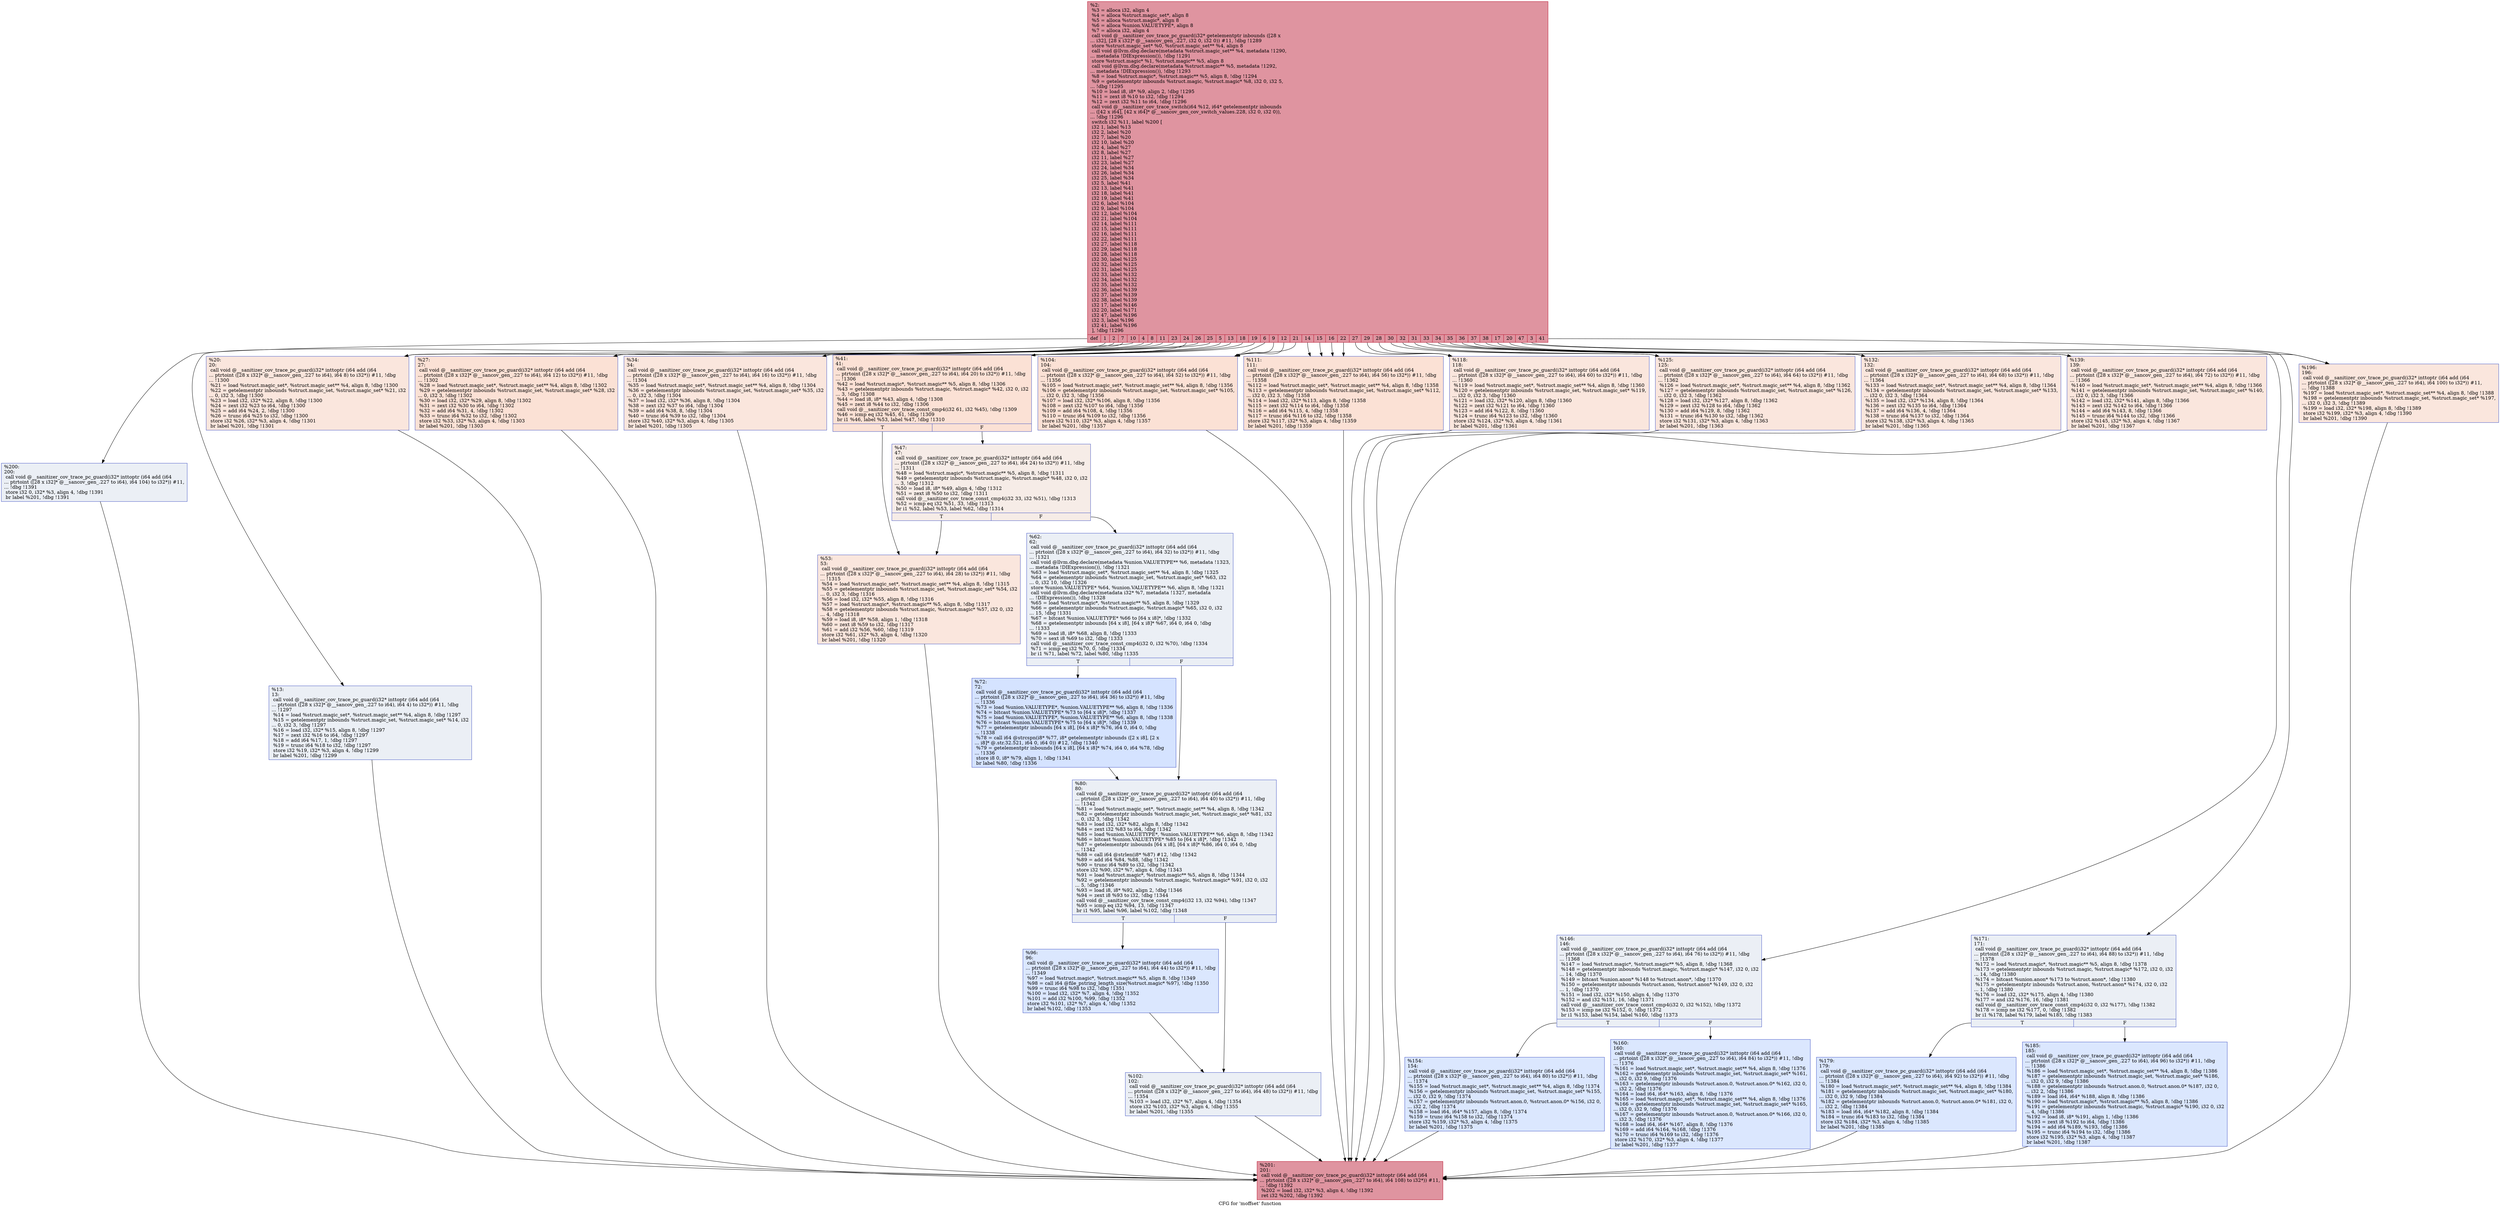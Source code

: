digraph "CFG for 'moffset' function" {
	label="CFG for 'moffset' function";

	Node0x555555a2ff00 [shape=record,color="#b70d28ff", style=filled, fillcolor="#b70d2870",label="{%2:\l  %3 = alloca i32, align 4\l  %4 = alloca %struct.magic_set*, align 8\l  %5 = alloca %struct.magic*, align 8\l  %6 = alloca %union.VALUETYPE*, align 8\l  %7 = alloca i32, align 4\l  call void @__sanitizer_cov_trace_pc_guard(i32* getelementptr inbounds ([28 x\l... i32], [28 x i32]* @__sancov_gen_.227, i32 0, i32 0)) #11, !dbg !1289\l  store %struct.magic_set* %0, %struct.magic_set** %4, align 8\l  call void @llvm.dbg.declare(metadata %struct.magic_set** %4, metadata !1290,\l... metadata !DIExpression()), !dbg !1291\l  store %struct.magic* %1, %struct.magic** %5, align 8\l  call void @llvm.dbg.declare(metadata %struct.magic** %5, metadata !1292,\l... metadata !DIExpression()), !dbg !1293\l  %8 = load %struct.magic*, %struct.magic** %5, align 8, !dbg !1294\l  %9 = getelementptr inbounds %struct.magic, %struct.magic* %8, i32 0, i32 5,\l... !dbg !1295\l  %10 = load i8, i8* %9, align 2, !dbg !1295\l  %11 = zext i8 %10 to i32, !dbg !1294\l  %12 = zext i32 %11 to i64, !dbg !1296\l  call void @__sanitizer_cov_trace_switch(i64 %12, i64* getelementptr inbounds\l... ([42 x i64], [42 x i64]* @__sancov_gen_cov_switch_values.228, i32 0, i32 0)),\l... !dbg !1296\l  switch i32 %11, label %200 [\l    i32 1, label %13\l    i32 2, label %20\l    i32 7, label %20\l    i32 10, label %20\l    i32 4, label %27\l    i32 8, label %27\l    i32 11, label %27\l    i32 23, label %27\l    i32 24, label %34\l    i32 26, label %34\l    i32 25, label %34\l    i32 5, label %41\l    i32 13, label %41\l    i32 18, label %41\l    i32 19, label %41\l    i32 6, label %104\l    i32 9, label %104\l    i32 12, label %104\l    i32 21, label %104\l    i32 14, label %111\l    i32 15, label %111\l    i32 16, label %111\l    i32 22, label %111\l    i32 27, label %118\l    i32 29, label %118\l    i32 28, label %118\l    i32 30, label %125\l    i32 32, label %125\l    i32 31, label %125\l    i32 33, label %132\l    i32 34, label %132\l    i32 35, label %132\l    i32 36, label %139\l    i32 37, label %139\l    i32 38, label %139\l    i32 17, label %146\l    i32 20, label %171\l    i32 47, label %196\l    i32 3, label %196\l    i32 41, label %196\l  ], !dbg !1296\l|{<s0>def|<s1>1|<s2>2|<s3>7|<s4>10|<s5>4|<s6>8|<s7>11|<s8>23|<s9>24|<s10>26|<s11>25|<s12>5|<s13>13|<s14>18|<s15>19|<s16>6|<s17>9|<s18>12|<s19>21|<s20>14|<s21>15|<s22>16|<s23>22|<s24>27|<s25>29|<s26>28|<s27>30|<s28>32|<s29>31|<s30>33|<s31>34|<s32>35|<s33>36|<s34>37|<s35>38|<s36>17|<s37>20|<s38>47|<s39>3|<s40>41}}"];
	Node0x555555a2ff00:s0 -> Node0x555555a30780;
	Node0x555555a2ff00:s1 -> Node0x555555a2ffb0;
	Node0x555555a2ff00:s2 -> Node0x555555a30000;
	Node0x555555a2ff00:s3 -> Node0x555555a30000;
	Node0x555555a2ff00:s4 -> Node0x555555a30000;
	Node0x555555a2ff00:s5 -> Node0x555555a30050;
	Node0x555555a2ff00:s6 -> Node0x555555a30050;
	Node0x555555a2ff00:s7 -> Node0x555555a30050;
	Node0x555555a2ff00:s8 -> Node0x555555a30050;
	Node0x555555a2ff00:s9 -> Node0x555555a300a0;
	Node0x555555a2ff00:s10 -> Node0x555555a300a0;
	Node0x555555a2ff00:s11 -> Node0x555555a300a0;
	Node0x555555a2ff00:s12 -> Node0x555555a300f0;
	Node0x555555a2ff00:s13 -> Node0x555555a300f0;
	Node0x555555a2ff00:s14 -> Node0x555555a300f0;
	Node0x555555a2ff00:s15 -> Node0x555555a300f0;
	Node0x555555a2ff00:s16 -> Node0x555555a30370;
	Node0x555555a2ff00:s17 -> Node0x555555a30370;
	Node0x555555a2ff00:s18 -> Node0x555555a30370;
	Node0x555555a2ff00:s19 -> Node0x555555a30370;
	Node0x555555a2ff00:s20 -> Node0x555555a303c0;
	Node0x555555a2ff00:s21 -> Node0x555555a303c0;
	Node0x555555a2ff00:s22 -> Node0x555555a303c0;
	Node0x555555a2ff00:s23 -> Node0x555555a303c0;
	Node0x555555a2ff00:s24 -> Node0x555555a30410;
	Node0x555555a2ff00:s25 -> Node0x555555a30410;
	Node0x555555a2ff00:s26 -> Node0x555555a30410;
	Node0x555555a2ff00:s27 -> Node0x555555a30460;
	Node0x555555a2ff00:s28 -> Node0x555555a30460;
	Node0x555555a2ff00:s29 -> Node0x555555a30460;
	Node0x555555a2ff00:s30 -> Node0x555555a304b0;
	Node0x555555a2ff00:s31 -> Node0x555555a304b0;
	Node0x555555a2ff00:s32 -> Node0x555555a304b0;
	Node0x555555a2ff00:s33 -> Node0x555555a30500;
	Node0x555555a2ff00:s34 -> Node0x555555a30500;
	Node0x555555a2ff00:s35 -> Node0x555555a30500;
	Node0x555555a2ff00:s36 -> Node0x555555a30550;
	Node0x555555a2ff00:s37 -> Node0x555555a30640;
	Node0x555555a2ff00:s38 -> Node0x555555a30730;
	Node0x555555a2ff00:s39 -> Node0x555555a30730;
	Node0x555555a2ff00:s40 -> Node0x555555a30730;
	Node0x555555a2ffb0 [shape=record,color="#3d50c3ff", style=filled, fillcolor="#d1dae970",label="{%13:\l13:                                               \l  call void @__sanitizer_cov_trace_pc_guard(i32* inttoptr (i64 add (i64\l... ptrtoint ([28 x i32]* @__sancov_gen_.227 to i64), i64 4) to i32*)) #11, !dbg\l... !1297\l  %14 = load %struct.magic_set*, %struct.magic_set** %4, align 8, !dbg !1297\l  %15 = getelementptr inbounds %struct.magic_set, %struct.magic_set* %14, i32\l... 0, i32 3, !dbg !1297\l  %16 = load i32, i32* %15, align 8, !dbg !1297\l  %17 = zext i32 %16 to i64, !dbg !1297\l  %18 = add i64 %17, 1, !dbg !1297\l  %19 = trunc i64 %18 to i32, !dbg !1297\l  store i32 %19, i32* %3, align 4, !dbg !1299\l  br label %201, !dbg !1299\l}"];
	Node0x555555a2ffb0 -> Node0x555555a307d0;
	Node0x555555a30000 [shape=record,color="#3d50c3ff", style=filled, fillcolor="#f3c7b170",label="{%20:\l20:                                               \l  call void @__sanitizer_cov_trace_pc_guard(i32* inttoptr (i64 add (i64\l... ptrtoint ([28 x i32]* @__sancov_gen_.227 to i64), i64 8) to i32*)) #11, !dbg\l... !1300\l  %21 = load %struct.magic_set*, %struct.magic_set** %4, align 8, !dbg !1300\l  %22 = getelementptr inbounds %struct.magic_set, %struct.magic_set* %21, i32\l... 0, i32 3, !dbg !1300\l  %23 = load i32, i32* %22, align 8, !dbg !1300\l  %24 = zext i32 %23 to i64, !dbg !1300\l  %25 = add i64 %24, 2, !dbg !1300\l  %26 = trunc i64 %25 to i32, !dbg !1300\l  store i32 %26, i32* %3, align 4, !dbg !1301\l  br label %201, !dbg !1301\l}"];
	Node0x555555a30000 -> Node0x555555a307d0;
	Node0x555555a30050 [shape=record,color="#3d50c3ff", style=filled, fillcolor="#f7bca170",label="{%27:\l27:                                               \l  call void @__sanitizer_cov_trace_pc_guard(i32* inttoptr (i64 add (i64\l... ptrtoint ([28 x i32]* @__sancov_gen_.227 to i64), i64 12) to i32*)) #11, !dbg\l... !1302\l  %28 = load %struct.magic_set*, %struct.magic_set** %4, align 8, !dbg !1302\l  %29 = getelementptr inbounds %struct.magic_set, %struct.magic_set* %28, i32\l... 0, i32 3, !dbg !1302\l  %30 = load i32, i32* %29, align 8, !dbg !1302\l  %31 = zext i32 %30 to i64, !dbg !1302\l  %32 = add i64 %31, 4, !dbg !1302\l  %33 = trunc i64 %32 to i32, !dbg !1302\l  store i32 %33, i32* %3, align 4, !dbg !1303\l  br label %201, !dbg !1303\l}"];
	Node0x555555a30050 -> Node0x555555a307d0;
	Node0x555555a300a0 [shape=record,color="#3d50c3ff", style=filled, fillcolor="#f3c7b170",label="{%34:\l34:                                               \l  call void @__sanitizer_cov_trace_pc_guard(i32* inttoptr (i64 add (i64\l... ptrtoint ([28 x i32]* @__sancov_gen_.227 to i64), i64 16) to i32*)) #11, !dbg\l... !1304\l  %35 = load %struct.magic_set*, %struct.magic_set** %4, align 8, !dbg !1304\l  %36 = getelementptr inbounds %struct.magic_set, %struct.magic_set* %35, i32\l... 0, i32 3, !dbg !1304\l  %37 = load i32, i32* %36, align 8, !dbg !1304\l  %38 = zext i32 %37 to i64, !dbg !1304\l  %39 = add i64 %38, 8, !dbg !1304\l  %40 = trunc i64 %39 to i32, !dbg !1304\l  store i32 %40, i32* %3, align 4, !dbg !1305\l  br label %201, !dbg !1305\l}"];
	Node0x555555a300a0 -> Node0x555555a307d0;
	Node0x555555a300f0 [shape=record,color="#3d50c3ff", style=filled, fillcolor="#f7bca170",label="{%41:\l41:                                               \l  call void @__sanitizer_cov_trace_pc_guard(i32* inttoptr (i64 add (i64\l... ptrtoint ([28 x i32]* @__sancov_gen_.227 to i64), i64 20) to i32*)) #11, !dbg\l... !1306\l  %42 = load %struct.magic*, %struct.magic** %5, align 8, !dbg !1306\l  %43 = getelementptr inbounds %struct.magic, %struct.magic* %42, i32 0, i32\l... 3, !dbg !1308\l  %44 = load i8, i8* %43, align 4, !dbg !1308\l  %45 = zext i8 %44 to i32, !dbg !1306\l  call void @__sanitizer_cov_trace_const_cmp4(i32 61, i32 %45), !dbg !1309\l  %46 = icmp eq i32 %45, 61, !dbg !1309\l  br i1 %46, label %53, label %47, !dbg !1310\l|{<s0>T|<s1>F}}"];
	Node0x555555a300f0:s0 -> Node0x555555a30190;
	Node0x555555a300f0:s1 -> Node0x555555a30140;
	Node0x555555a30140 [shape=record,color="#3d50c3ff", style=filled, fillcolor="#ead5c970",label="{%47:\l47:                                               \l  call void @__sanitizer_cov_trace_pc_guard(i32* inttoptr (i64 add (i64\l... ptrtoint ([28 x i32]* @__sancov_gen_.227 to i64), i64 24) to i32*)) #11, !dbg\l... !1311\l  %48 = load %struct.magic*, %struct.magic** %5, align 8, !dbg !1311\l  %49 = getelementptr inbounds %struct.magic, %struct.magic* %48, i32 0, i32\l... 3, !dbg !1312\l  %50 = load i8, i8* %49, align 4, !dbg !1312\l  %51 = zext i8 %50 to i32, !dbg !1311\l  call void @__sanitizer_cov_trace_const_cmp4(i32 33, i32 %51), !dbg !1313\l  %52 = icmp eq i32 %51, 33, !dbg !1313\l  br i1 %52, label %53, label %62, !dbg !1314\l|{<s0>T|<s1>F}}"];
	Node0x555555a30140:s0 -> Node0x555555a30190;
	Node0x555555a30140:s1 -> Node0x555555a301e0;
	Node0x555555a30190 [shape=record,color="#3d50c3ff", style=filled, fillcolor="#f3c7b170",label="{%53:\l53:                                               \l  call void @__sanitizer_cov_trace_pc_guard(i32* inttoptr (i64 add (i64\l... ptrtoint ([28 x i32]* @__sancov_gen_.227 to i64), i64 28) to i32*)) #11, !dbg\l... !1315\l  %54 = load %struct.magic_set*, %struct.magic_set** %4, align 8, !dbg !1315\l  %55 = getelementptr inbounds %struct.magic_set, %struct.magic_set* %54, i32\l... 0, i32 3, !dbg !1316\l  %56 = load i32, i32* %55, align 8, !dbg !1316\l  %57 = load %struct.magic*, %struct.magic** %5, align 8, !dbg !1317\l  %58 = getelementptr inbounds %struct.magic, %struct.magic* %57, i32 0, i32\l... 4, !dbg !1318\l  %59 = load i8, i8* %58, align 1, !dbg !1318\l  %60 = zext i8 %59 to i32, !dbg !1317\l  %61 = add i32 %56, %60, !dbg !1319\l  store i32 %61, i32* %3, align 4, !dbg !1320\l  br label %201, !dbg !1320\l}"];
	Node0x555555a30190 -> Node0x555555a307d0;
	Node0x555555a301e0 [shape=record,color="#3d50c3ff", style=filled, fillcolor="#d1dae970",label="{%62:\l62:                                               \l  call void @__sanitizer_cov_trace_pc_guard(i32* inttoptr (i64 add (i64\l... ptrtoint ([28 x i32]* @__sancov_gen_.227 to i64), i64 32) to i32*)) #11, !dbg\l... !1321\l  call void @llvm.dbg.declare(metadata %union.VALUETYPE** %6, metadata !1323,\l... metadata !DIExpression()), !dbg !1321\l  %63 = load %struct.magic_set*, %struct.magic_set** %4, align 8, !dbg !1325\l  %64 = getelementptr inbounds %struct.magic_set, %struct.magic_set* %63, i32\l... 0, i32 10, !dbg !1326\l  store %union.VALUETYPE* %64, %union.VALUETYPE** %6, align 8, !dbg !1321\l  call void @llvm.dbg.declare(metadata i32* %7, metadata !1327, metadata\l... !DIExpression()), !dbg !1328\l  %65 = load %struct.magic*, %struct.magic** %5, align 8, !dbg !1329\l  %66 = getelementptr inbounds %struct.magic, %struct.magic* %65, i32 0, i32\l... 15, !dbg !1331\l  %67 = bitcast %union.VALUETYPE* %66 to [64 x i8]*, !dbg !1332\l  %68 = getelementptr inbounds [64 x i8], [64 x i8]* %67, i64 0, i64 0, !dbg\l... !1333\l  %69 = load i8, i8* %68, align 8, !dbg !1333\l  %70 = sext i8 %69 to i32, !dbg !1333\l  call void @__sanitizer_cov_trace_const_cmp4(i32 0, i32 %70), !dbg !1334\l  %71 = icmp eq i32 %70, 0, !dbg !1334\l  br i1 %71, label %72, label %80, !dbg !1335\l|{<s0>T|<s1>F}}"];
	Node0x555555a301e0:s0 -> Node0x555555a30230;
	Node0x555555a301e0:s1 -> Node0x555555a30280;
	Node0x555555a30230 [shape=record,color="#3d50c3ff", style=filled, fillcolor="#a1c0ff70",label="{%72:\l72:                                               \l  call void @__sanitizer_cov_trace_pc_guard(i32* inttoptr (i64 add (i64\l... ptrtoint ([28 x i32]* @__sancov_gen_.227 to i64), i64 36) to i32*)) #11, !dbg\l... !1336\l  %73 = load %union.VALUETYPE*, %union.VALUETYPE** %6, align 8, !dbg !1336\l  %74 = bitcast %union.VALUETYPE* %73 to [64 x i8]*, !dbg !1337\l  %75 = load %union.VALUETYPE*, %union.VALUETYPE** %6, align 8, !dbg !1338\l  %76 = bitcast %union.VALUETYPE* %75 to [64 x i8]*, !dbg !1339\l  %77 = getelementptr inbounds [64 x i8], [64 x i8]* %76, i64 0, i64 0, !dbg\l... !1338\l  %78 = call i64 @strcspn(i8* %77, i8* getelementptr inbounds ([2 x i8], [2 x\l... i8]* @.str.32.521, i64 0, i64 0)) #12, !dbg !1340\l  %79 = getelementptr inbounds [64 x i8], [64 x i8]* %74, i64 0, i64 %78, !dbg\l... !1336\l  store i8 0, i8* %79, align 1, !dbg !1341\l  br label %80, !dbg !1336\l}"];
	Node0x555555a30230 -> Node0x555555a30280;
	Node0x555555a30280 [shape=record,color="#3d50c3ff", style=filled, fillcolor="#d1dae970",label="{%80:\l80:                                               \l  call void @__sanitizer_cov_trace_pc_guard(i32* inttoptr (i64 add (i64\l... ptrtoint ([28 x i32]* @__sancov_gen_.227 to i64), i64 40) to i32*)) #11, !dbg\l... !1342\l  %81 = load %struct.magic_set*, %struct.magic_set** %4, align 8, !dbg !1342\l  %82 = getelementptr inbounds %struct.magic_set, %struct.magic_set* %81, i32\l... 0, i32 3, !dbg !1342\l  %83 = load i32, i32* %82, align 8, !dbg !1342\l  %84 = zext i32 %83 to i64, !dbg !1342\l  %85 = load %union.VALUETYPE*, %union.VALUETYPE** %6, align 8, !dbg !1342\l  %86 = bitcast %union.VALUETYPE* %85 to [64 x i8]*, !dbg !1342\l  %87 = getelementptr inbounds [64 x i8], [64 x i8]* %86, i64 0, i64 0, !dbg\l... !1342\l  %88 = call i64 @strlen(i8* %87) #12, !dbg !1342\l  %89 = add i64 %84, %88, !dbg !1342\l  %90 = trunc i64 %89 to i32, !dbg !1342\l  store i32 %90, i32* %7, align 4, !dbg !1343\l  %91 = load %struct.magic*, %struct.magic** %5, align 8, !dbg !1344\l  %92 = getelementptr inbounds %struct.magic, %struct.magic* %91, i32 0, i32\l... 5, !dbg !1346\l  %93 = load i8, i8* %92, align 2, !dbg !1346\l  %94 = zext i8 %93 to i32, !dbg !1344\l  call void @__sanitizer_cov_trace_const_cmp4(i32 13, i32 %94), !dbg !1347\l  %95 = icmp eq i32 %94, 13, !dbg !1347\l  br i1 %95, label %96, label %102, !dbg !1348\l|{<s0>T|<s1>F}}"];
	Node0x555555a30280:s0 -> Node0x555555a302d0;
	Node0x555555a30280:s1 -> Node0x555555a30320;
	Node0x555555a302d0 [shape=record,color="#3d50c3ff", style=filled, fillcolor="#aec9fc70",label="{%96:\l96:                                               \l  call void @__sanitizer_cov_trace_pc_guard(i32* inttoptr (i64 add (i64\l... ptrtoint ([28 x i32]* @__sancov_gen_.227 to i64), i64 44) to i32*)) #11, !dbg\l... !1349\l  %97 = load %struct.magic*, %struct.magic** %5, align 8, !dbg !1349\l  %98 = call i64 @file_pstring_length_size(%struct.magic* %97), !dbg !1350\l  %99 = trunc i64 %98 to i32, !dbg !1351\l  %100 = load i32, i32* %7, align 4, !dbg !1352\l  %101 = add i32 %100, %99, !dbg !1352\l  store i32 %101, i32* %7, align 4, !dbg !1352\l  br label %102, !dbg !1353\l}"];
	Node0x555555a302d0 -> Node0x555555a30320;
	Node0x555555a30320 [shape=record,color="#3d50c3ff", style=filled, fillcolor="#d1dae970",label="{%102:\l102:                                              \l  call void @__sanitizer_cov_trace_pc_guard(i32* inttoptr (i64 add (i64\l... ptrtoint ([28 x i32]* @__sancov_gen_.227 to i64), i64 48) to i32*)) #11, !dbg\l... !1354\l  %103 = load i32, i32* %7, align 4, !dbg !1354\l  store i32 %103, i32* %3, align 4, !dbg !1355\l  br label %201, !dbg !1355\l}"];
	Node0x555555a30320 -> Node0x555555a307d0;
	Node0x555555a30370 [shape=record,color="#3d50c3ff", style=filled, fillcolor="#f7bca170",label="{%104:\l104:                                              \l  call void @__sanitizer_cov_trace_pc_guard(i32* inttoptr (i64 add (i64\l... ptrtoint ([28 x i32]* @__sancov_gen_.227 to i64), i64 52) to i32*)) #11, !dbg\l... !1356\l  %105 = load %struct.magic_set*, %struct.magic_set** %4, align 8, !dbg !1356\l  %106 = getelementptr inbounds %struct.magic_set, %struct.magic_set* %105,\l... i32 0, i32 3, !dbg !1356\l  %107 = load i32, i32* %106, align 8, !dbg !1356\l  %108 = zext i32 %107 to i64, !dbg !1356\l  %109 = add i64 %108, 4, !dbg !1356\l  %110 = trunc i64 %109 to i32, !dbg !1356\l  store i32 %110, i32* %3, align 4, !dbg !1357\l  br label %201, !dbg !1357\l}"];
	Node0x555555a30370 -> Node0x555555a307d0;
	Node0x555555a303c0 [shape=record,color="#3d50c3ff", style=filled, fillcolor="#f7bca170",label="{%111:\l111:                                              \l  call void @__sanitizer_cov_trace_pc_guard(i32* inttoptr (i64 add (i64\l... ptrtoint ([28 x i32]* @__sancov_gen_.227 to i64), i64 56) to i32*)) #11, !dbg\l... !1358\l  %112 = load %struct.magic_set*, %struct.magic_set** %4, align 8, !dbg !1358\l  %113 = getelementptr inbounds %struct.magic_set, %struct.magic_set* %112,\l... i32 0, i32 3, !dbg !1358\l  %114 = load i32, i32* %113, align 8, !dbg !1358\l  %115 = zext i32 %114 to i64, !dbg !1358\l  %116 = add i64 %115, 4, !dbg !1358\l  %117 = trunc i64 %116 to i32, !dbg !1358\l  store i32 %117, i32* %3, align 4, !dbg !1359\l  br label %201, !dbg !1359\l}"];
	Node0x555555a303c0 -> Node0x555555a307d0;
	Node0x555555a30410 [shape=record,color="#3d50c3ff", style=filled, fillcolor="#f3c7b170",label="{%118:\l118:                                              \l  call void @__sanitizer_cov_trace_pc_guard(i32* inttoptr (i64 add (i64\l... ptrtoint ([28 x i32]* @__sancov_gen_.227 to i64), i64 60) to i32*)) #11, !dbg\l... !1360\l  %119 = load %struct.magic_set*, %struct.magic_set** %4, align 8, !dbg !1360\l  %120 = getelementptr inbounds %struct.magic_set, %struct.magic_set* %119,\l... i32 0, i32 3, !dbg !1360\l  %121 = load i32, i32* %120, align 8, !dbg !1360\l  %122 = zext i32 %121 to i64, !dbg !1360\l  %123 = add i64 %122, 8, !dbg !1360\l  %124 = trunc i64 %123 to i32, !dbg !1360\l  store i32 %124, i32* %3, align 4, !dbg !1361\l  br label %201, !dbg !1361\l}"];
	Node0x555555a30410 -> Node0x555555a307d0;
	Node0x555555a30460 [shape=record,color="#3d50c3ff", style=filled, fillcolor="#f3c7b170",label="{%125:\l125:                                              \l  call void @__sanitizer_cov_trace_pc_guard(i32* inttoptr (i64 add (i64\l... ptrtoint ([28 x i32]* @__sancov_gen_.227 to i64), i64 64) to i32*)) #11, !dbg\l... !1362\l  %126 = load %struct.magic_set*, %struct.magic_set** %4, align 8, !dbg !1362\l  %127 = getelementptr inbounds %struct.magic_set, %struct.magic_set* %126,\l... i32 0, i32 3, !dbg !1362\l  %128 = load i32, i32* %127, align 8, !dbg !1362\l  %129 = zext i32 %128 to i64, !dbg !1362\l  %130 = add i64 %129, 8, !dbg !1362\l  %131 = trunc i64 %130 to i32, !dbg !1362\l  store i32 %131, i32* %3, align 4, !dbg !1363\l  br label %201, !dbg !1363\l}"];
	Node0x555555a30460 -> Node0x555555a307d0;
	Node0x555555a304b0 [shape=record,color="#3d50c3ff", style=filled, fillcolor="#f3c7b170",label="{%132:\l132:                                              \l  call void @__sanitizer_cov_trace_pc_guard(i32* inttoptr (i64 add (i64\l... ptrtoint ([28 x i32]* @__sancov_gen_.227 to i64), i64 68) to i32*)) #11, !dbg\l... !1364\l  %133 = load %struct.magic_set*, %struct.magic_set** %4, align 8, !dbg !1364\l  %134 = getelementptr inbounds %struct.magic_set, %struct.magic_set* %133,\l... i32 0, i32 3, !dbg !1364\l  %135 = load i32, i32* %134, align 8, !dbg !1364\l  %136 = zext i32 %135 to i64, !dbg !1364\l  %137 = add i64 %136, 4, !dbg !1364\l  %138 = trunc i64 %137 to i32, !dbg !1364\l  store i32 %138, i32* %3, align 4, !dbg !1365\l  br label %201, !dbg !1365\l}"];
	Node0x555555a304b0 -> Node0x555555a307d0;
	Node0x555555a30500 [shape=record,color="#3d50c3ff", style=filled, fillcolor="#f3c7b170",label="{%139:\l139:                                              \l  call void @__sanitizer_cov_trace_pc_guard(i32* inttoptr (i64 add (i64\l... ptrtoint ([28 x i32]* @__sancov_gen_.227 to i64), i64 72) to i32*)) #11, !dbg\l... !1366\l  %140 = load %struct.magic_set*, %struct.magic_set** %4, align 8, !dbg !1366\l  %141 = getelementptr inbounds %struct.magic_set, %struct.magic_set* %140,\l... i32 0, i32 3, !dbg !1366\l  %142 = load i32, i32* %141, align 8, !dbg !1366\l  %143 = zext i32 %142 to i64, !dbg !1366\l  %144 = add i64 %143, 8, !dbg !1366\l  %145 = trunc i64 %144 to i32, !dbg !1366\l  store i32 %145, i32* %3, align 4, !dbg !1367\l  br label %201, !dbg !1367\l}"];
	Node0x555555a30500 -> Node0x555555a307d0;
	Node0x555555a30550 [shape=record,color="#3d50c3ff", style=filled, fillcolor="#d1dae970",label="{%146:\l146:                                              \l  call void @__sanitizer_cov_trace_pc_guard(i32* inttoptr (i64 add (i64\l... ptrtoint ([28 x i32]* @__sancov_gen_.227 to i64), i64 76) to i32*)) #11, !dbg\l... !1368\l  %147 = load %struct.magic*, %struct.magic** %5, align 8, !dbg !1368\l  %148 = getelementptr inbounds %struct.magic, %struct.magic* %147, i32 0, i32\l... 14, !dbg !1370\l  %149 = bitcast %union.anon* %148 to %struct.anon*, !dbg !1370\l  %150 = getelementptr inbounds %struct.anon, %struct.anon* %149, i32 0, i32\l... 1, !dbg !1370\l  %151 = load i32, i32* %150, align 4, !dbg !1370\l  %152 = and i32 %151, 16, !dbg !1371\l  call void @__sanitizer_cov_trace_const_cmp4(i32 0, i32 %152), !dbg !1372\l  %153 = icmp ne i32 %152, 0, !dbg !1372\l  br i1 %153, label %154, label %160, !dbg !1373\l|{<s0>T|<s1>F}}"];
	Node0x555555a30550:s0 -> Node0x555555a305a0;
	Node0x555555a30550:s1 -> Node0x555555a305f0;
	Node0x555555a305a0 [shape=record,color="#3d50c3ff", style=filled, fillcolor="#aec9fc70",label="{%154:\l154:                                              \l  call void @__sanitizer_cov_trace_pc_guard(i32* inttoptr (i64 add (i64\l... ptrtoint ([28 x i32]* @__sancov_gen_.227 to i64), i64 80) to i32*)) #11, !dbg\l... !1374\l  %155 = load %struct.magic_set*, %struct.magic_set** %4, align 8, !dbg !1374\l  %156 = getelementptr inbounds %struct.magic_set, %struct.magic_set* %155,\l... i32 0, i32 9, !dbg !1374\l  %157 = getelementptr inbounds %struct.anon.0, %struct.anon.0* %156, i32 0,\l... i32 2, !dbg !1374\l  %158 = load i64, i64* %157, align 8, !dbg !1374\l  %159 = trunc i64 %158 to i32, !dbg !1374\l  store i32 %159, i32* %3, align 4, !dbg !1375\l  br label %201, !dbg !1375\l}"];
	Node0x555555a305a0 -> Node0x555555a307d0;
	Node0x555555a305f0 [shape=record,color="#3d50c3ff", style=filled, fillcolor="#aec9fc70",label="{%160:\l160:                                              \l  call void @__sanitizer_cov_trace_pc_guard(i32* inttoptr (i64 add (i64\l... ptrtoint ([28 x i32]* @__sancov_gen_.227 to i64), i64 84) to i32*)) #11, !dbg\l... !1376\l  %161 = load %struct.magic_set*, %struct.magic_set** %4, align 8, !dbg !1376\l  %162 = getelementptr inbounds %struct.magic_set, %struct.magic_set* %161,\l... i32 0, i32 9, !dbg !1376\l  %163 = getelementptr inbounds %struct.anon.0, %struct.anon.0* %162, i32 0,\l... i32 2, !dbg !1376\l  %164 = load i64, i64* %163, align 8, !dbg !1376\l  %165 = load %struct.magic_set*, %struct.magic_set** %4, align 8, !dbg !1376\l  %166 = getelementptr inbounds %struct.magic_set, %struct.magic_set* %165,\l... i32 0, i32 9, !dbg !1376\l  %167 = getelementptr inbounds %struct.anon.0, %struct.anon.0* %166, i32 0,\l... i32 3, !dbg !1376\l  %168 = load i64, i64* %167, align 8, !dbg !1376\l  %169 = add i64 %164, %168, !dbg !1376\l  %170 = trunc i64 %169 to i32, !dbg !1376\l  store i32 %170, i32* %3, align 4, !dbg !1377\l  br label %201, !dbg !1377\l}"];
	Node0x555555a305f0 -> Node0x555555a307d0;
	Node0x555555a30640 [shape=record,color="#3d50c3ff", style=filled, fillcolor="#d1dae970",label="{%171:\l171:                                              \l  call void @__sanitizer_cov_trace_pc_guard(i32* inttoptr (i64 add (i64\l... ptrtoint ([28 x i32]* @__sancov_gen_.227 to i64), i64 88) to i32*)) #11, !dbg\l... !1378\l  %172 = load %struct.magic*, %struct.magic** %5, align 8, !dbg !1378\l  %173 = getelementptr inbounds %struct.magic, %struct.magic* %172, i32 0, i32\l... 14, !dbg !1380\l  %174 = bitcast %union.anon* %173 to %struct.anon*, !dbg !1380\l  %175 = getelementptr inbounds %struct.anon, %struct.anon* %174, i32 0, i32\l... 1, !dbg !1380\l  %176 = load i32, i32* %175, align 4, !dbg !1380\l  %177 = and i32 %176, 16, !dbg !1381\l  call void @__sanitizer_cov_trace_const_cmp4(i32 0, i32 %177), !dbg !1382\l  %178 = icmp ne i32 %177, 0, !dbg !1382\l  br i1 %178, label %179, label %185, !dbg !1383\l|{<s0>T|<s1>F}}"];
	Node0x555555a30640:s0 -> Node0x555555a30690;
	Node0x555555a30640:s1 -> Node0x555555a306e0;
	Node0x555555a30690 [shape=record,color="#3d50c3ff", style=filled, fillcolor="#aec9fc70",label="{%179:\l179:                                              \l  call void @__sanitizer_cov_trace_pc_guard(i32* inttoptr (i64 add (i64\l... ptrtoint ([28 x i32]* @__sancov_gen_.227 to i64), i64 92) to i32*)) #11, !dbg\l... !1384\l  %180 = load %struct.magic_set*, %struct.magic_set** %4, align 8, !dbg !1384\l  %181 = getelementptr inbounds %struct.magic_set, %struct.magic_set* %180,\l... i32 0, i32 9, !dbg !1384\l  %182 = getelementptr inbounds %struct.anon.0, %struct.anon.0* %181, i32 0,\l... i32 2, !dbg !1384\l  %183 = load i64, i64* %182, align 8, !dbg !1384\l  %184 = trunc i64 %183 to i32, !dbg !1384\l  store i32 %184, i32* %3, align 4, !dbg !1385\l  br label %201, !dbg !1385\l}"];
	Node0x555555a30690 -> Node0x555555a307d0;
	Node0x555555a306e0 [shape=record,color="#3d50c3ff", style=filled, fillcolor="#aec9fc70",label="{%185:\l185:                                              \l  call void @__sanitizer_cov_trace_pc_guard(i32* inttoptr (i64 add (i64\l... ptrtoint ([28 x i32]* @__sancov_gen_.227 to i64), i64 96) to i32*)) #11, !dbg\l... !1386\l  %186 = load %struct.magic_set*, %struct.magic_set** %4, align 8, !dbg !1386\l  %187 = getelementptr inbounds %struct.magic_set, %struct.magic_set* %186,\l... i32 0, i32 9, !dbg !1386\l  %188 = getelementptr inbounds %struct.anon.0, %struct.anon.0* %187, i32 0,\l... i32 2, !dbg !1386\l  %189 = load i64, i64* %188, align 8, !dbg !1386\l  %190 = load %struct.magic*, %struct.magic** %5, align 8, !dbg !1386\l  %191 = getelementptr inbounds %struct.magic, %struct.magic* %190, i32 0, i32\l... 4, !dbg !1386\l  %192 = load i8, i8* %191, align 1, !dbg !1386\l  %193 = zext i8 %192 to i64, !dbg !1386\l  %194 = add i64 %189, %193, !dbg !1386\l  %195 = trunc i64 %194 to i32, !dbg !1386\l  store i32 %195, i32* %3, align 4, !dbg !1387\l  br label %201, !dbg !1387\l}"];
	Node0x555555a306e0 -> Node0x555555a307d0;
	Node0x555555a30730 [shape=record,color="#3d50c3ff", style=filled, fillcolor="#f3c7b170",label="{%196:\l196:                                              \l  call void @__sanitizer_cov_trace_pc_guard(i32* inttoptr (i64 add (i64\l... ptrtoint ([28 x i32]* @__sancov_gen_.227 to i64), i64 100) to i32*)) #11,\l... !dbg !1388\l  %197 = load %struct.magic_set*, %struct.magic_set** %4, align 8, !dbg !1388\l  %198 = getelementptr inbounds %struct.magic_set, %struct.magic_set* %197,\l... i32 0, i32 3, !dbg !1389\l  %199 = load i32, i32* %198, align 8, !dbg !1389\l  store i32 %199, i32* %3, align 4, !dbg !1390\l  br label %201, !dbg !1390\l}"];
	Node0x555555a30730 -> Node0x555555a307d0;
	Node0x555555a30780 [shape=record,color="#3d50c3ff", style=filled, fillcolor="#d1dae970",label="{%200:\l200:                                              \l  call void @__sanitizer_cov_trace_pc_guard(i32* inttoptr (i64 add (i64\l... ptrtoint ([28 x i32]* @__sancov_gen_.227 to i64), i64 104) to i32*)) #11,\l... !dbg !1391\l  store i32 0, i32* %3, align 4, !dbg !1391\l  br label %201, !dbg !1391\l}"];
	Node0x555555a30780 -> Node0x555555a307d0;
	Node0x555555a307d0 [shape=record,color="#b70d28ff", style=filled, fillcolor="#b70d2870",label="{%201:\l201:                                              \l  call void @__sanitizer_cov_trace_pc_guard(i32* inttoptr (i64 add (i64\l... ptrtoint ([28 x i32]* @__sancov_gen_.227 to i64), i64 108) to i32*)) #11,\l... !dbg !1392\l  %202 = load i32, i32* %3, align 4, !dbg !1392\l  ret i32 %202, !dbg !1392\l}"];
}
